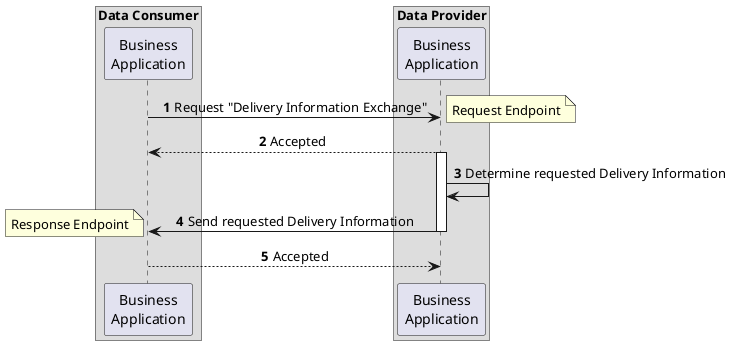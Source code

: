 @startuml Figure 2
autonumber
skinparam sequenceMessageAlign center

box "Data Consumer"
participant "Business\nApplication" as app_cons
end box

box "Data Provider"
participant "Business\nApplication" as app_prov
end box


app_cons ->  app_prov: Request "Delivery Information Exchange"
note right: Request Endpoint
return Accepted

activate  app_prov
app_prov ->  app_prov: Determine requested Delivery Information
app_prov ->  app_cons: Send requested Delivery Information
note left: Response Endpoint
deactivate app_prov
return Accepted

@enduml